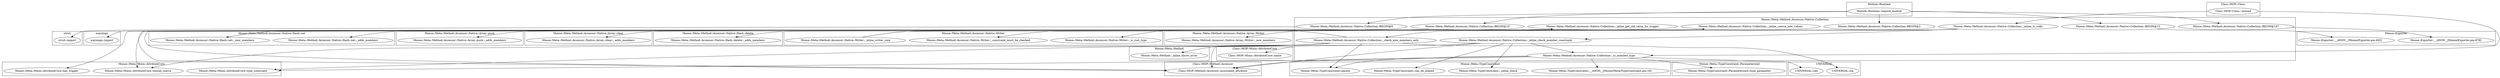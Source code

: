 digraph {
graph [overlap=false]
subgraph cluster_Moose_Meta_Method_Accessor_Native_Hash_set {
	label="Moose::Meta::Method::Accessor::Native::Hash::set";
	"Moose::Meta::Method::Accessor::Native::Hash::set::_adds_members";
	"Moose::Meta::Method::Accessor::Native::Hash::set::_new_members";
}
subgraph cluster_Moose_Meta_TypeConstraint_Parameterized {
	label="Moose::Meta::TypeConstraint::Parameterized";
	"Moose::Meta::TypeConstraint::Parameterized::type_parameter";
}
subgraph cluster_Moose_Meta_Mixin_AttributeCore {
	label="Moose::Meta::Mixin::AttributeCore";
	"Moose::Meta::Mixin::AttributeCore::has_trigger";
	"Moose::Meta::Mixin::AttributeCore::type_constraint";
	"Moose::Meta::Mixin::AttributeCore::should_coerce";
}
subgraph cluster_Moose_Meta_Method {
	label="Moose::Meta::Method";
	"Moose::Meta::Method::_inline_throw_error";
}
subgraph cluster_UNIVERSAL {
	label="UNIVERSAL";
	"UNIVERSAL::isa";
	"UNIVERSAL::can";
}
subgraph cluster_Class_MOP_Class_ {
	label="Class::MOP::Class:";
	"Class::MOP::Class:::around";
}
subgraph cluster_warnings {
	label="warnings";
	"warnings::import";
}
subgraph cluster_Class_MOP_Method_Accessor {
	label="Class::MOP::Method::Accessor";
	"Class::MOP::Method::Accessor::associated_attribute";
}
subgraph cluster_Moose_Meta_Method_Accessor_Native_Array_push {
	label="Moose::Meta::Method::Accessor::Native::Array::push";
	"Moose::Meta::Method::Accessor::Native::Array::push::_adds_members";
}
subgraph cluster_Class_MOP_Mixin_AttributeCore {
	label="Class::MOP::Mixin::AttributeCore";
	"Class::MOP::Mixin::AttributeCore::name";
}
subgraph cluster_Moose_Meta_Method_Accessor_Native_Array_clear {
	label="Moose::Meta::Method::Accessor::Native::Array::clear";
	"Moose::Meta::Method::Accessor::Native::Array::clear::_adds_members";
}
subgraph cluster_Moose_Meta_Method_Accessor_Native_Hash_delete {
	label="Moose::Meta::Method::Accessor::Native::Hash::delete";
	"Moose::Meta::Method::Accessor::Native::Hash::delete::_adds_members";
}
subgraph cluster_Module_Runtime {
	label="Module::Runtime";
	"Module::Runtime::require_module";
}
subgraph cluster_Moose_Meta_Method_Accessor_Native_Collection {
	label="Moose::Meta::Method::Accessor::Native::Collection";
	"Moose::Meta::Method::Accessor::Native::Collection::BEGIN@12";
	"Moose::Meta::Method::Accessor::Native::Collection::BEGIN@9";
	"Moose::Meta::Method::Accessor::Native::Collection::BEGIN@10";
	"Moose::Meta::Method::Accessor::Native::Collection::_inline_coerce_new_values";
	"Moose::Meta::Method::Accessor::Native::Collection::BEGIN@2";
	"Moose::Meta::Method::Accessor::Native::Collection::BEGIN@167";
	"Moose::Meta::Method::Accessor::Native::Collection::_inline_check_member_constraint";
	"Moose::Meta::Method::Accessor::Native::Collection::_inline_get_old_value_for_trigger";
	"Moose::Meta::Method::Accessor::Native::Collection::_inline_tc_code";
	"Moose::Meta::Method::Accessor::Native::Collection::_check_new_members_only";
	"Moose::Meta::Method::Accessor::Native::Collection::_tc_member_type";
}
subgraph cluster_Moose_Meta_Method_Accessor_Native_Writer {
	label="Moose::Meta::Method::Accessor::Native::Writer";
	"Moose::Meta::Method::Accessor::Native::Writer::_inline_writer_core";
	"Moose::Meta::Method::Accessor::Native::Writer::_constraint_must_be_checked";
	"Moose::Meta::Method::Accessor::Native::Writer::_is_root_type";
}
subgraph cluster_Moose_Meta_TypeConstraint {
	label="Moose::Meta::TypeConstraint";
	"Moose::Meta::TypeConstraint::__ANON__[Moose/Meta/TypeConstraint.pm:16]";
	"Moose::Meta::TypeConstraint::_inline_check";
	"Moose::Meta::TypeConstraint::parent";
	"Moose::Meta::TypeConstraint::can_be_inlined";
}
subgraph cluster_Moose_Exporter {
	label="Moose::Exporter";
	"Moose::Exporter::__ANON__[Moose/Exporter.pm:492]";
	"Moose::Exporter::__ANON__[Moose/Exporter.pm:678]";
}
subgraph cluster_strict {
	label="strict";
	"strict::import";
}
subgraph cluster_Moose_Meta_Method_Accessor_Native_Array_Writer {
	label="Moose::Meta::Method::Accessor::Native::Array::Writer";
	"Moose::Meta::Method::Accessor::Native::Array::Writer::_new_members";
}
"Moose::Meta::Method::Accessor::Native::Collection::_inline_tc_code" -> "Moose::Meta::Method::Accessor::Native::Writer::_constraint_must_be_checked";
"Moose::Meta::Method::Accessor::Native::Collection::_tc_member_type" -> "Moose::Meta::TypeConstraint::Parameterized::type_parameter";
"Moose::Meta::Method::Accessor::Native::Collection::_inline_get_old_value_for_trigger" -> "Moose::Meta::Mixin::AttributeCore::has_trigger";
"Class::MOP::Class:::around" -> "Moose::Meta::Method::Accessor::Native::Collection::_inline_tc_code";
"Moose::Meta::Method::Accessor::Native::Collection::_inline_tc_code" -> "Moose::Meta::Method::Accessor::Native::Hash::set::_adds_members";
"Moose::Meta::Method::Accessor::Native::Collection::_inline_tc_code" -> "Moose::Meta::Method::Accessor::Native::Collection::_inline_check_member_constraint";
"Module::Runtime::require_module" -> "Moose::Meta::Method::Accessor::Native::Collection::BEGIN@12";
"Moose::Meta::Method::Accessor::Native::Collection::_inline_tc_code" -> "Moose::Meta::Method::Accessor::Native::Collection::_check_new_members_only";
"Module::Runtime::require_module" -> "Moose::Meta::Method::Accessor::Native::Collection::BEGIN@2";
"Moose::Meta::Method::Accessor::Native::Collection::_inline_check_member_constraint" -> "Moose::Meta::TypeConstraint::can_be_inlined";
"Moose::Meta::Method::Accessor::Native::Collection::BEGIN@9" -> "strict::import";
"Moose::Meta::Method::Accessor::Native::Collection::_inline_tc_code" -> "Moose::Meta::Method::Accessor::Native::Hash::set::_new_members";
"Module::Runtime::require_module" -> "Moose::Meta::Method::Accessor::Native::Collection::BEGIN@167";
"Moose::Meta::Method::Accessor::Native::Collection::_tc_member_type" -> "Moose::Meta::Mixin::AttributeCore::type_constraint";
"Moose::Meta::Method::Accessor::Native::Collection::_check_new_members_only" -> "Moose::Meta::Mixin::AttributeCore::type_constraint";
"Moose::Meta::Method::Accessor::Native::Collection::BEGIN@167" -> "Moose::Exporter::__ANON__[Moose/Exporter.pm:678]";
"Moose::Meta::Method::Accessor::Native::Collection::BEGIN@12" -> "Moose::Exporter::__ANON__[Moose/Exporter.pm:492]";
"Moose::Meta::Method::Accessor::Native::Collection::_inline_coerce_new_values" -> "Moose::Meta::Mixin::AttributeCore::should_coerce";
"Moose::Meta::Method::Accessor::Native::Collection::_check_new_members_only" -> "Moose::Meta::Mixin::AttributeCore::should_coerce";
"Moose::Meta::Method::Accessor::Native::Collection::_inline_check_member_constraint" -> "Moose::Meta::Method::_inline_throw_error";
"Moose::Meta::Method::Accessor::Native::Collection::_inline_check_member_constraint" -> "Class::MOP::Mixin::AttributeCore::name";
"Module::Runtime::require_module" -> "Moose::Meta::Method::Accessor::Native::Collection::BEGIN@10";
"Moose::Meta::Method::Accessor::Native::Collection::_tc_member_type" -> "UNIVERSAL::can";
"Moose::Meta::Method::Accessor::Native::Collection::BEGIN@10" -> "warnings::import";
"Moose::Meta::Method::Accessor::Native::Collection::_inline_tc_code" -> "Moose::Meta::Method::Accessor::Native::Array::push::_adds_members";
"Moose::Meta::Method::Accessor::Native::Collection::_check_new_members_only" -> "UNIVERSAL::isa";
"Moose::Meta::Method::Accessor::Native::Collection::_inline_check_member_constraint" -> "Moose::Meta::Method::Accessor::Native::Collection::_tc_member_type";
"Class::MOP::Class:::around" -> "Moose::Meta::Method::Accessor::Native::Collection::_tc_member_type";
"Moose::Meta::Method::Accessor::Native::Collection::_check_new_members_only" -> "Moose::Meta::TypeConstraint::parent";
"Moose::Meta::Method::Accessor::Native::Collection::_tc_member_type" -> "Moose::Meta::TypeConstraint::parent";
"Moose::Meta::Method::Accessor::Native::Writer::_inline_writer_core" -> "Moose::Meta::Method::Accessor::Native::Collection::_inline_get_old_value_for_trigger";
"Moose::Meta::Method::Accessor::Native::Collection::_inline_check_member_constraint" -> "Moose::Meta::TypeConstraint::_inline_check";
"Moose::Meta::Method::Accessor::Native::Collection::_check_new_members_only" -> "Moose::Meta::Method::Accessor::Native::Writer::_is_root_type";
"Moose::Meta::Method::Accessor::Native::Collection::_inline_tc_code" -> "Moose::Meta::Method::Accessor::Native::Array::Writer::_new_members";
"Moose::Meta::Method::Accessor::Native::Collection::_inline_tc_code" -> "Moose::Meta::Method::Accessor::Native::Hash::delete::_adds_members";
"Moose::Meta::Method::Accessor::Native::Collection::_inline_get_old_value_for_trigger" -> "Class::MOP::Method::Accessor::associated_attribute";
"Moose::Meta::Method::Accessor::Native::Collection::_tc_member_type" -> "Class::MOP::Method::Accessor::associated_attribute";
"Moose::Meta::Method::Accessor::Native::Collection::_check_new_members_only" -> "Class::MOP::Method::Accessor::associated_attribute";
"Moose::Meta::Method::Accessor::Native::Collection::_inline_coerce_new_values" -> "Class::MOP::Method::Accessor::associated_attribute";
"Moose::Meta::Method::Accessor::Native::Collection::_inline_check_member_constraint" -> "Class::MOP::Method::Accessor::associated_attribute";
"Moose::Meta::Method::Accessor::Native::Collection::_inline_tc_code" -> "Moose::Meta::Method::Accessor::Native::Array::clear::_adds_members";
"Moose::Meta::Method::Accessor::Native::Collection::_tc_member_type" -> "Moose::Meta::TypeConstraint::__ANON__[Moose/Meta/TypeConstraint.pm:16]";
"Module::Runtime::require_module" -> "Moose::Meta::Method::Accessor::Native::Collection::BEGIN@9";
"Moose::Meta::Method::Accessor::Native::Writer::_inline_writer_core" -> "Moose::Meta::Method::Accessor::Native::Collection::_inline_coerce_new_values";
}
